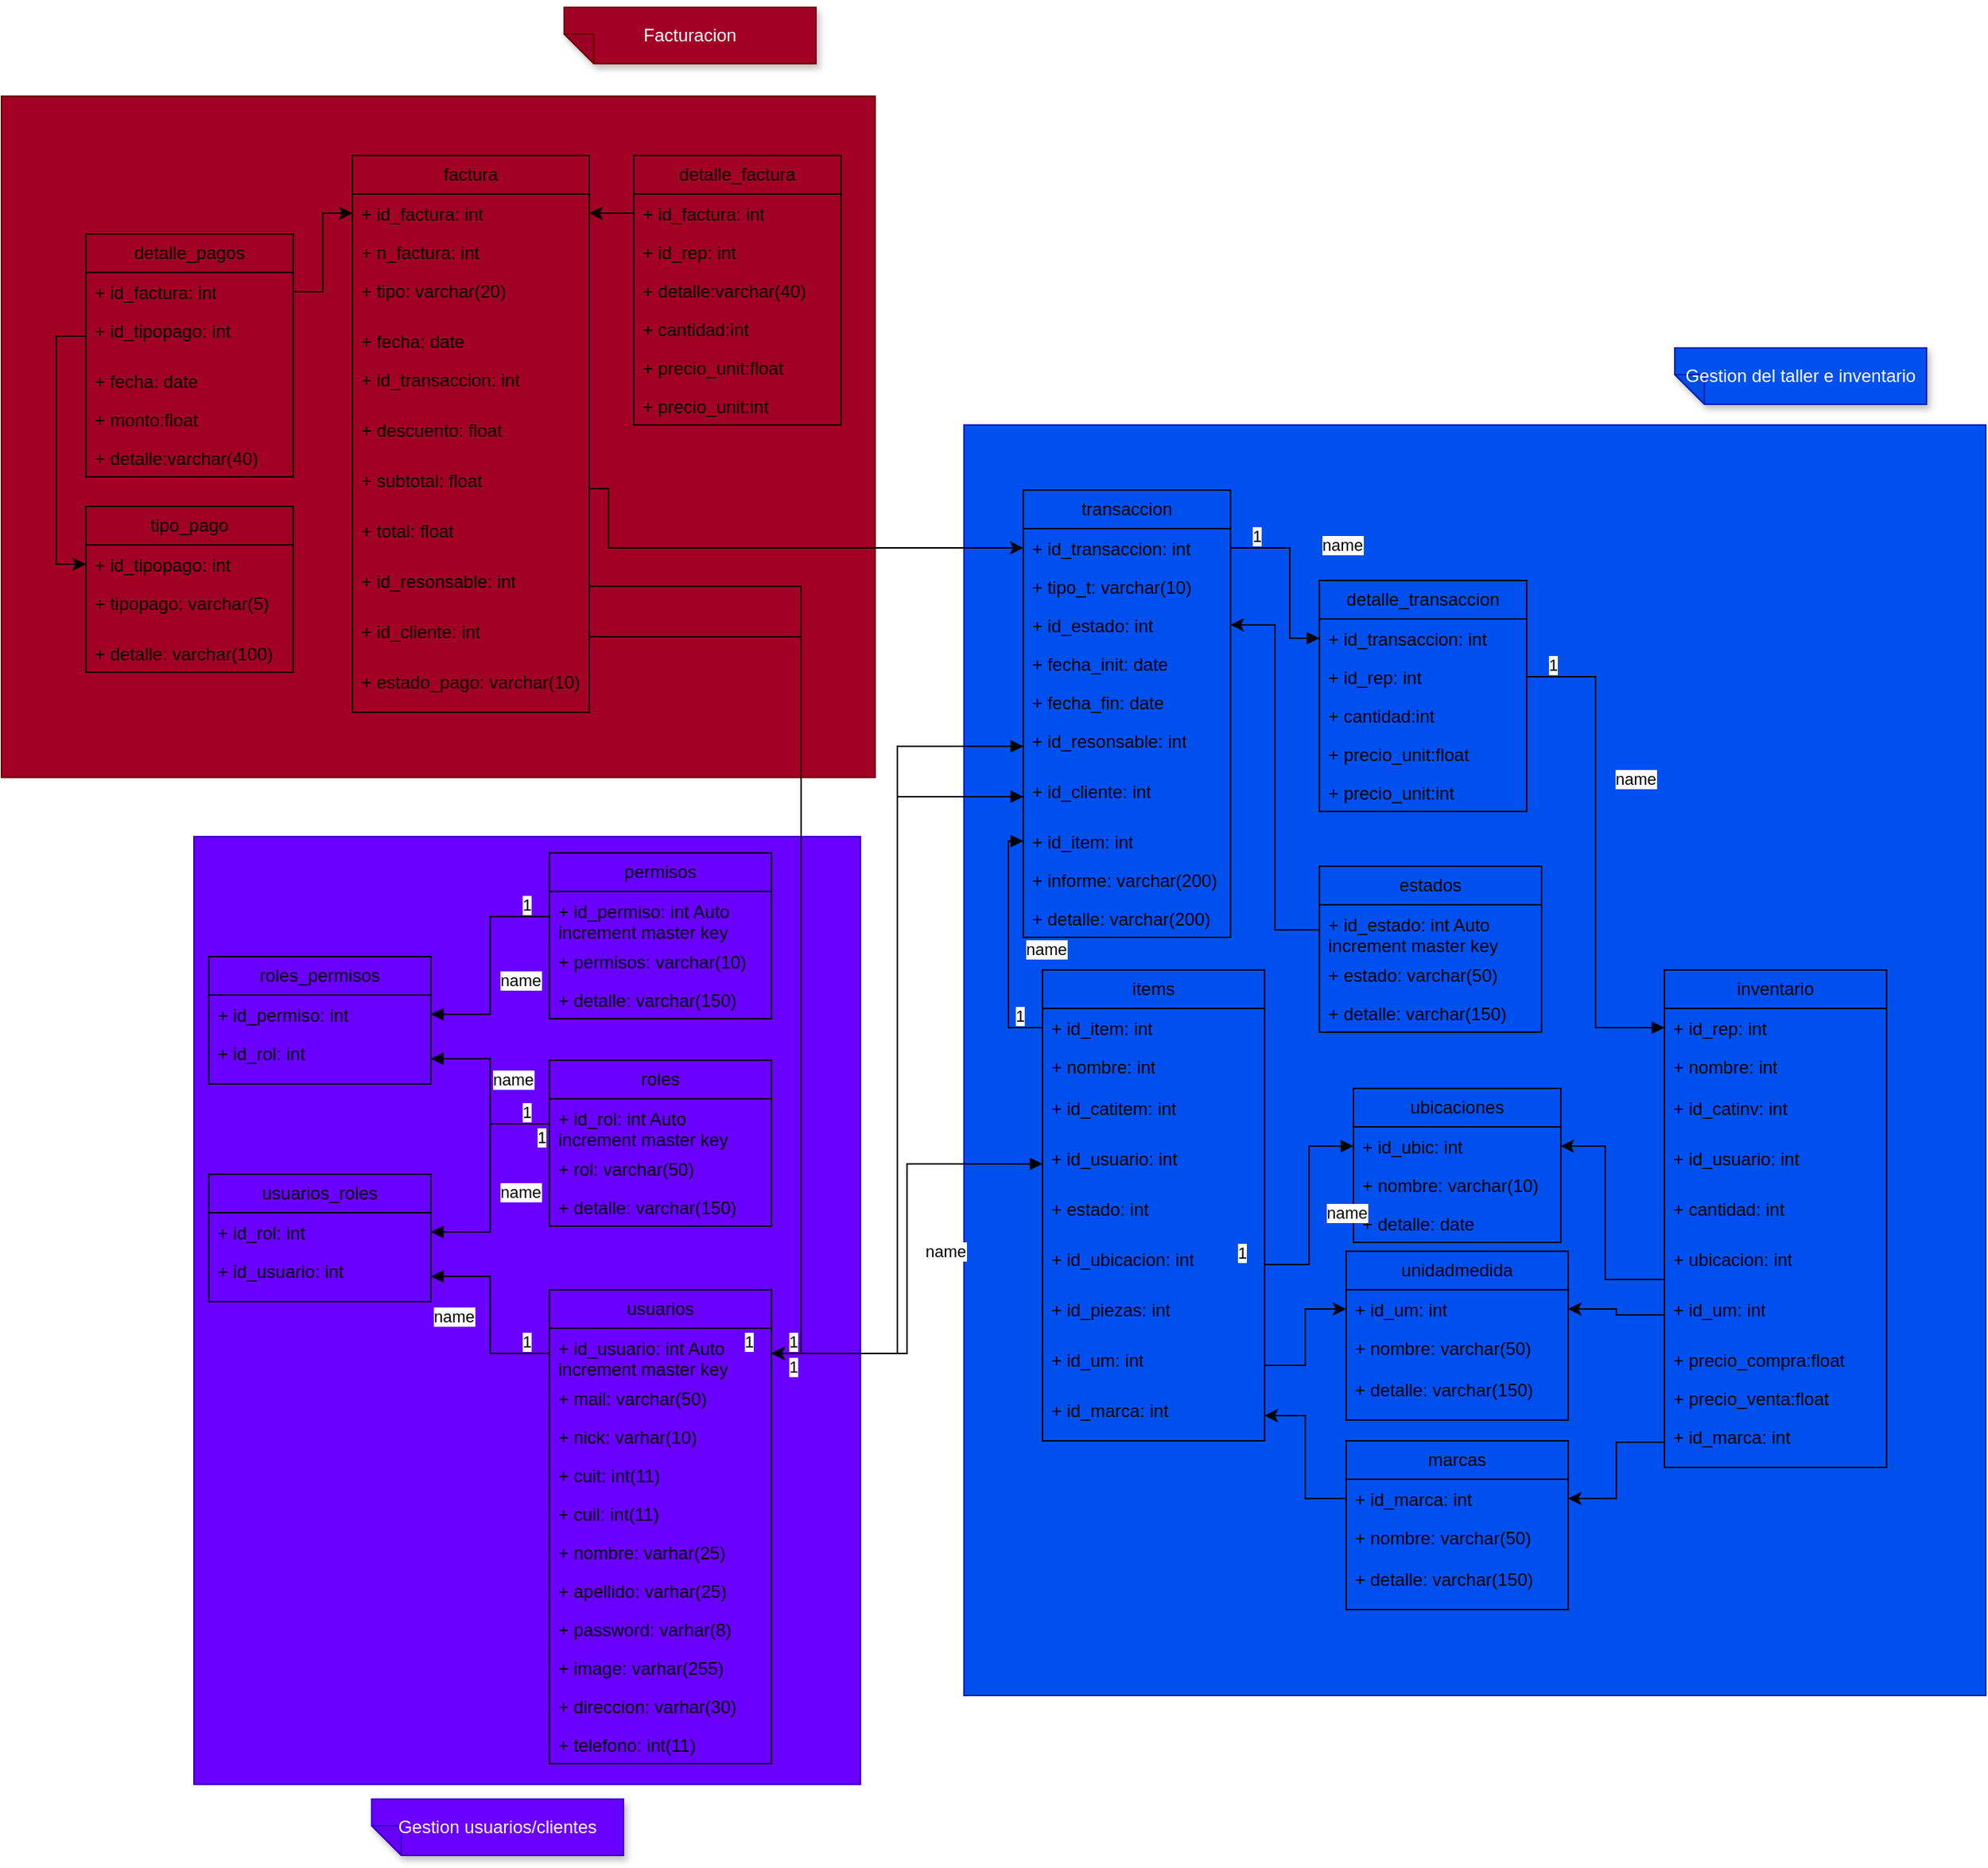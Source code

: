 <mxfile version="21.6.8" type="device">
  <diagram name="Página-1" id="KL7hros_8gFtWswWTued">
    <mxGraphModel dx="2643" dy="1750" grid="1" gridSize="10" guides="1" tooltips="1" connect="1" arrows="1" fold="1" page="1" pageScale="1" pageWidth="827" pageHeight="1169" math="0" shadow="0">
      <root>
        <mxCell id="0" />
        <mxCell id="1" parent="0" />
        <mxCell id="hIRkUQKFSJSfy8jgUmHw-79" value="" style="whiteSpace=wrap;html=1;fillColor=#0050ef;fontColor=#ffffff;strokeColor=#001DBC;" parent="1" vertex="1">
          <mxGeometry x="-330" y="112" width="690" height="858" as="geometry" />
        </mxCell>
        <mxCell id="hIRkUQKFSJSfy8jgUmHw-78" value="Gestion del taller e inventario" style="shape=note;whiteSpace=wrap;html=1;backgroundOutline=1;fontColor=#ffffff;darkOpacity=0.05;fillColor=#0050ef;strokeColor=#001DBC;fillStyle=solid;direction=west;gradientDirection=north;shadow=1;size=20;pointerEvents=1;align=center;" parent="1" vertex="1">
          <mxGeometry x="150" y="60" width="170" height="38" as="geometry" />
        </mxCell>
        <mxCell id="hIRkUQKFSJSfy8jgUmHw-75" value="" style="whiteSpace=wrap;html=1;fillColor=#a20025;fontColor=#ffffff;strokeColor=#6F0000;" parent="1" vertex="1">
          <mxGeometry x="-980" y="-110" width="590" height="460" as="geometry" />
        </mxCell>
        <mxCell id="hIRkUQKFSJSfy8jgUmHw-74" value="" style="whiteSpace=wrap;html=1;fillColor=#6a00ff;fontColor=#ffffff;strokeColor=#3700CC;" parent="1" vertex="1">
          <mxGeometry x="-850" y="390" width="450" height="640" as="geometry" />
        </mxCell>
        <mxCell id="4Juu3MWesEWuTdo3Fc_6-1" value="usuarios" style="swimlane;fontStyle=0;childLayout=stackLayout;horizontal=1;startSize=26;fillColor=none;horizontalStack=0;resizeParent=1;resizeParentMax=0;resizeLast=0;collapsible=1;marginBottom=0;whiteSpace=wrap;html=1;" parent="1" vertex="1">
          <mxGeometry x="-610" y="696" width="150" height="320" as="geometry" />
        </mxCell>
        <mxCell id="4Juu3MWesEWuTdo3Fc_6-2" value="+ id_usuario: int Auto increment master key" style="text;strokeColor=none;fillColor=none;align=left;verticalAlign=top;spacingLeft=4;spacingRight=4;overflow=hidden;rotatable=0;points=[[0,0.5],[1,0.5]];portConstraint=eastwest;whiteSpace=wrap;html=1;" parent="4Juu3MWesEWuTdo3Fc_6-1" vertex="1">
          <mxGeometry y="26" width="150" height="34" as="geometry" />
        </mxCell>
        <mxCell id="4Juu3MWesEWuTdo3Fc_6-3" value="+ mail: varchar(50)" style="text;strokeColor=none;fillColor=none;align=left;verticalAlign=top;spacingLeft=4;spacingRight=4;overflow=hidden;rotatable=0;points=[[0,0.5],[1,0.5]];portConstraint=eastwest;whiteSpace=wrap;html=1;" parent="4Juu3MWesEWuTdo3Fc_6-1" vertex="1">
          <mxGeometry y="60" width="150" height="26" as="geometry" />
        </mxCell>
        <mxCell id="4Juu3MWesEWuTdo3Fc_6-4" value="+ nick: varhar(10)" style="text;strokeColor=none;fillColor=none;align=left;verticalAlign=top;spacingLeft=4;spacingRight=4;overflow=hidden;rotatable=0;points=[[0,0.5],[1,0.5]];portConstraint=eastwest;whiteSpace=wrap;html=1;" parent="4Juu3MWesEWuTdo3Fc_6-1" vertex="1">
          <mxGeometry y="86" width="150" height="26" as="geometry" />
        </mxCell>
        <mxCell id="EC8ZCRwTHWyci8RgwFiX-50" value="+ cuit: int(11)" style="text;strokeColor=none;fillColor=none;align=left;verticalAlign=top;spacingLeft=4;spacingRight=4;overflow=hidden;rotatable=0;points=[[0,0.5],[1,0.5]];portConstraint=eastwest;whiteSpace=wrap;html=1;" parent="4Juu3MWesEWuTdo3Fc_6-1" vertex="1">
          <mxGeometry y="112" width="150" height="26" as="geometry" />
        </mxCell>
        <mxCell id="EC8ZCRwTHWyci8RgwFiX-51" value="+ cuil: int(11)" style="text;strokeColor=none;fillColor=none;align=left;verticalAlign=top;spacingLeft=4;spacingRight=4;overflow=hidden;rotatable=0;points=[[0,0.5],[1,0.5]];portConstraint=eastwest;whiteSpace=wrap;html=1;" parent="4Juu3MWesEWuTdo3Fc_6-1" vertex="1">
          <mxGeometry y="138" width="150" height="26" as="geometry" />
        </mxCell>
        <mxCell id="EC8ZCRwTHWyci8RgwFiX-47" value="+ nombre: varhar(25)" style="text;strokeColor=none;fillColor=none;align=left;verticalAlign=top;spacingLeft=4;spacingRight=4;overflow=hidden;rotatable=0;points=[[0,0.5],[1,0.5]];portConstraint=eastwest;whiteSpace=wrap;html=1;" parent="4Juu3MWesEWuTdo3Fc_6-1" vertex="1">
          <mxGeometry y="164" width="150" height="26" as="geometry" />
        </mxCell>
        <mxCell id="EC8ZCRwTHWyci8RgwFiX-48" value="+ apellido: varhar(25)" style="text;strokeColor=none;fillColor=none;align=left;verticalAlign=top;spacingLeft=4;spacingRight=4;overflow=hidden;rotatable=0;points=[[0,0.5],[1,0.5]];portConstraint=eastwest;whiteSpace=wrap;html=1;" parent="4Juu3MWesEWuTdo3Fc_6-1" vertex="1">
          <mxGeometry y="190" width="150" height="26" as="geometry" />
        </mxCell>
        <mxCell id="4UDvw1Itwdwnb-R7770P-1" value="+ password: varhar(8)" style="text;strokeColor=none;fillColor=none;align=left;verticalAlign=top;spacingLeft=4;spacingRight=4;overflow=hidden;rotatable=0;points=[[0,0.5],[1,0.5]];portConstraint=eastwest;whiteSpace=wrap;html=1;" vertex="1" parent="4Juu3MWesEWuTdo3Fc_6-1">
          <mxGeometry y="216" width="150" height="26" as="geometry" />
        </mxCell>
        <mxCell id="4UDvw1Itwdwnb-R7770P-2" value="+ image: varhar(255)" style="text;strokeColor=none;fillColor=none;align=left;verticalAlign=top;spacingLeft=4;spacingRight=4;overflow=hidden;rotatable=0;points=[[0,0.5],[1,0.5]];portConstraint=eastwest;whiteSpace=wrap;html=1;" vertex="1" parent="4Juu3MWesEWuTdo3Fc_6-1">
          <mxGeometry y="242" width="150" height="26" as="geometry" />
        </mxCell>
        <mxCell id="4UDvw1Itwdwnb-R7770P-3" value="+ direccion: varhar(30)" style="text;strokeColor=none;fillColor=none;align=left;verticalAlign=top;spacingLeft=4;spacingRight=4;overflow=hidden;rotatable=0;points=[[0,0.5],[1,0.5]];portConstraint=eastwest;whiteSpace=wrap;html=1;" vertex="1" parent="4Juu3MWesEWuTdo3Fc_6-1">
          <mxGeometry y="268" width="150" height="26" as="geometry" />
        </mxCell>
        <mxCell id="4UDvw1Itwdwnb-R7770P-4" value="+ telefono: int(11)" style="text;strokeColor=none;fillColor=none;align=left;verticalAlign=top;spacingLeft=4;spacingRight=4;overflow=hidden;rotatable=0;points=[[0,0.5],[1,0.5]];portConstraint=eastwest;whiteSpace=wrap;html=1;" vertex="1" parent="4Juu3MWesEWuTdo3Fc_6-1">
          <mxGeometry y="294" width="150" height="26" as="geometry" />
        </mxCell>
        <mxCell id="4Juu3MWesEWuTdo3Fc_6-9" value="transaccion" style="swimlane;fontStyle=0;childLayout=stackLayout;horizontal=1;startSize=26;fillColor=none;horizontalStack=0;resizeParent=1;resizeParentMax=0;resizeLast=0;collapsible=1;marginBottom=0;whiteSpace=wrap;html=1;" parent="1" vertex="1">
          <mxGeometry x="-290" y="156" width="140" height="302" as="geometry" />
        </mxCell>
        <mxCell id="4Juu3MWesEWuTdo3Fc_6-10" value="+ id_transaccion: int" style="text;strokeColor=none;fillColor=none;align=left;verticalAlign=top;spacingLeft=4;spacingRight=4;overflow=hidden;rotatable=0;points=[[0,0.5],[1,0.5]];portConstraint=eastwest;whiteSpace=wrap;html=1;" parent="4Juu3MWesEWuTdo3Fc_6-9" vertex="1">
          <mxGeometry y="26" width="140" height="26" as="geometry" />
        </mxCell>
        <mxCell id="4Juu3MWesEWuTdo3Fc_6-11" value="+ tipo_t: varchar(10)" style="text;strokeColor=none;fillColor=none;align=left;verticalAlign=top;spacingLeft=4;spacingRight=4;overflow=hidden;rotatable=0;points=[[0,0.5],[1,0.5]];portConstraint=eastwest;whiteSpace=wrap;html=1;" parent="4Juu3MWesEWuTdo3Fc_6-9" vertex="1">
          <mxGeometry y="52" width="140" height="26" as="geometry" />
        </mxCell>
        <mxCell id="hIRkUQKFSJSfy8jgUmHw-31" value="+ id_estado: int" style="text;strokeColor=none;fillColor=none;align=left;verticalAlign=top;spacingLeft=4;spacingRight=4;overflow=hidden;rotatable=0;points=[[0,0.5],[1,0.5]];portConstraint=eastwest;whiteSpace=wrap;html=1;" parent="4Juu3MWesEWuTdo3Fc_6-9" vertex="1">
          <mxGeometry y="78" width="140" height="26" as="geometry" />
        </mxCell>
        <mxCell id="4Juu3MWesEWuTdo3Fc_6-12" value="+ fecha_init: date" style="text;strokeColor=none;fillColor=none;align=left;verticalAlign=top;spacingLeft=4;spacingRight=4;overflow=hidden;rotatable=0;points=[[0,0.5],[1,0.5]];portConstraint=eastwest;whiteSpace=wrap;html=1;" parent="4Juu3MWesEWuTdo3Fc_6-9" vertex="1">
          <mxGeometry y="104" width="140" height="26" as="geometry" />
        </mxCell>
        <mxCell id="hIRkUQKFSJSfy8jgUmHw-19" value="+ fecha_fin: date" style="text;strokeColor=none;fillColor=none;align=left;verticalAlign=top;spacingLeft=4;spacingRight=4;overflow=hidden;rotatable=0;points=[[0,0.5],[1,0.5]];portConstraint=eastwest;whiteSpace=wrap;html=1;" parent="4Juu3MWesEWuTdo3Fc_6-9" vertex="1">
          <mxGeometry y="130" width="140" height="26" as="geometry" />
        </mxCell>
        <mxCell id="EC8ZCRwTHWyci8RgwFiX-57" value="+ id_resonsable: int" style="text;strokeColor=none;fillColor=none;align=left;verticalAlign=top;spacingLeft=4;spacingRight=4;overflow=hidden;rotatable=0;points=[[0,0.5],[1,0.5]];portConstraint=eastwest;whiteSpace=wrap;html=1;" parent="4Juu3MWesEWuTdo3Fc_6-9" vertex="1">
          <mxGeometry y="156" width="140" height="34" as="geometry" />
        </mxCell>
        <mxCell id="TdmiNr8Igqc1RUE94h2u-18" value="+ id_cliente: int" style="text;strokeColor=none;fillColor=none;align=left;verticalAlign=top;spacingLeft=4;spacingRight=4;overflow=hidden;rotatable=0;points=[[0,0.5],[1,0.5]];portConstraint=eastwest;whiteSpace=wrap;html=1;" parent="4Juu3MWesEWuTdo3Fc_6-9" vertex="1">
          <mxGeometry y="190" width="140" height="34" as="geometry" />
        </mxCell>
        <mxCell id="EC8ZCRwTHWyci8RgwFiX-56" value="+ id_item: int" style="text;strokeColor=none;fillColor=none;align=left;verticalAlign=top;spacingLeft=4;spacingRight=4;overflow=hidden;rotatable=0;points=[[0,0.5],[1,0.5]];portConstraint=eastwest;whiteSpace=wrap;html=1;" parent="4Juu3MWesEWuTdo3Fc_6-9" vertex="1">
          <mxGeometry y="224" width="140" height="26" as="geometry" />
        </mxCell>
        <mxCell id="hIRkUQKFSJSfy8jgUmHw-5" value="+ informe: varchar(200)" style="text;strokeColor=none;fillColor=none;align=left;verticalAlign=top;spacingLeft=4;spacingRight=4;overflow=hidden;rotatable=0;points=[[0,0.5],[1,0.5]];portConstraint=eastwest;whiteSpace=wrap;html=1;" parent="4Juu3MWesEWuTdo3Fc_6-9" vertex="1">
          <mxGeometry y="250" width="140" height="26" as="geometry" />
        </mxCell>
        <mxCell id="hIRkUQKFSJSfy8jgUmHw-18" value="+ detalle: varchar(200)" style="text;strokeColor=none;fillColor=none;align=left;verticalAlign=top;spacingLeft=4;spacingRight=4;overflow=hidden;rotatable=0;points=[[0,0.5],[1,0.5]];portConstraint=eastwest;whiteSpace=wrap;html=1;" parent="4Juu3MWesEWuTdo3Fc_6-9" vertex="1">
          <mxGeometry y="276" width="140" height="26" as="geometry" />
        </mxCell>
        <mxCell id="EC8ZCRwTHWyci8RgwFiX-1" value="detalle_transaccion" style="swimlane;fontStyle=0;childLayout=stackLayout;horizontal=1;startSize=26;fillColor=none;horizontalStack=0;resizeParent=1;resizeParentMax=0;resizeLast=0;collapsible=1;marginBottom=0;whiteSpace=wrap;html=1;" parent="1" vertex="1">
          <mxGeometry x="-90" y="217" width="140" height="156" as="geometry">
            <mxRectangle x="-220" y="50" width="140" height="30" as="alternateBounds" />
          </mxGeometry>
        </mxCell>
        <mxCell id="EC8ZCRwTHWyci8RgwFiX-2" value="+ id_transaccion: int" style="text;strokeColor=none;fillColor=none;align=left;verticalAlign=top;spacingLeft=4;spacingRight=4;overflow=hidden;rotatable=0;points=[[0,0.5],[1,0.5]];portConstraint=eastwest;whiteSpace=wrap;html=1;" parent="EC8ZCRwTHWyci8RgwFiX-1" vertex="1">
          <mxGeometry y="26" width="140" height="26" as="geometry" />
        </mxCell>
        <mxCell id="hIRkUQKFSJSfy8jgUmHw-6" value="+ id_rep: int" style="text;strokeColor=none;fillColor=none;align=left;verticalAlign=top;spacingLeft=4;spacingRight=4;overflow=hidden;rotatable=0;points=[[0,0.5],[1,0.5]];portConstraint=eastwest;whiteSpace=wrap;html=1;" parent="EC8ZCRwTHWyci8RgwFiX-1" vertex="1">
          <mxGeometry y="52" width="140" height="26" as="geometry" />
        </mxCell>
        <mxCell id="hIRkUQKFSJSfy8jgUmHw-9" value="+ cantidad:int" style="text;strokeColor=none;fillColor=none;align=left;verticalAlign=top;spacingLeft=4;spacingRight=4;overflow=hidden;rotatable=0;points=[[0,0.5],[1,0.5]];portConstraint=eastwest;whiteSpace=wrap;html=1;" parent="EC8ZCRwTHWyci8RgwFiX-1" vertex="1">
          <mxGeometry y="78" width="140" height="26" as="geometry" />
        </mxCell>
        <mxCell id="hIRkUQKFSJSfy8jgUmHw-16" value="+ precio_unit:float" style="text;strokeColor=none;fillColor=none;align=left;verticalAlign=top;spacingLeft=4;spacingRight=4;overflow=hidden;rotatable=0;points=[[0,0.5],[1,0.5]];portConstraint=eastwest;whiteSpace=wrap;html=1;" parent="EC8ZCRwTHWyci8RgwFiX-1" vertex="1">
          <mxGeometry y="104" width="140" height="26" as="geometry" />
        </mxCell>
        <mxCell id="hIRkUQKFSJSfy8jgUmHw-17" value="+ precio_unit:int" style="text;strokeColor=none;fillColor=none;align=left;verticalAlign=top;spacingLeft=4;spacingRight=4;overflow=hidden;rotatable=0;points=[[0,0.5],[1,0.5]];portConstraint=eastwest;whiteSpace=wrap;html=1;" parent="EC8ZCRwTHWyci8RgwFiX-1" vertex="1">
          <mxGeometry y="130" width="140" height="26" as="geometry" />
        </mxCell>
        <mxCell id="EC8ZCRwTHWyci8RgwFiX-5" value="name" style="endArrow=block;endFill=1;html=1;edgeStyle=orthogonalEdgeStyle;align=left;verticalAlign=top;rounded=0;entryX=0;entryY=0.5;entryDx=0;entryDy=0;exitX=1;exitY=0.5;exitDx=0;exitDy=0;" parent="1" source="4Juu3MWesEWuTdo3Fc_6-10" target="EC8ZCRwTHWyci8RgwFiX-2" edge="1">
          <mxGeometry x="-0.338" y="25" relative="1" as="geometry">
            <mxPoint x="-197" y="250" as="sourcePoint" />
            <mxPoint x="-247" y="300" as="targetPoint" />
            <mxPoint x="-5" y="-15" as="offset" />
            <Array as="points">
              <mxPoint x="-110" y="195" />
              <mxPoint x="-110" y="256" />
            </Array>
          </mxGeometry>
        </mxCell>
        <mxCell id="EC8ZCRwTHWyci8RgwFiX-6" value="1" style="edgeLabel;resizable=0;html=1;align=left;verticalAlign=bottom;" parent="EC8ZCRwTHWyci8RgwFiX-5" connectable="0" vertex="1">
          <mxGeometry x="-1" relative="1" as="geometry">
            <mxPoint x="13" as="offset" />
          </mxGeometry>
        </mxCell>
        <mxCell id="EC8ZCRwTHWyci8RgwFiX-16" value="name" style="endArrow=block;endFill=1;html=1;edgeStyle=orthogonalEdgeStyle;align=left;verticalAlign=top;rounded=0;entryX=1;entryY=0.5;entryDx=0;entryDy=0;exitX=0;exitY=0.5;exitDx=0;exitDy=0;" parent="1" source="EC8ZCRwTHWyci8RgwFiX-21" target="EC8ZCRwTHWyci8RgwFiX-34" edge="1">
          <mxGeometry x="-0.044" y="5" relative="1" as="geometry">
            <mxPoint x="-200" y="781" as="sourcePoint" />
            <mxPoint x="-310" y="837" as="targetPoint" />
            <mxPoint as="offset" />
          </mxGeometry>
        </mxCell>
        <mxCell id="EC8ZCRwTHWyci8RgwFiX-17" value="1" style="edgeLabel;resizable=0;html=1;align=left;verticalAlign=bottom;" parent="EC8ZCRwTHWyci8RgwFiX-16" connectable="0" vertex="1">
          <mxGeometry x="-1" relative="1" as="geometry">
            <mxPoint x="-20" as="offset" />
          </mxGeometry>
        </mxCell>
        <mxCell id="EC8ZCRwTHWyci8RgwFiX-20" value="roles" style="swimlane;fontStyle=0;childLayout=stackLayout;horizontal=1;startSize=26;fillColor=none;horizontalStack=0;resizeParent=1;resizeParentMax=0;resizeLast=0;collapsible=1;marginBottom=0;whiteSpace=wrap;html=1;" parent="1" vertex="1">
          <mxGeometry x="-610" y="541" width="150" height="112" as="geometry" />
        </mxCell>
        <mxCell id="EC8ZCRwTHWyci8RgwFiX-21" value="+ id_rol: int Auto increment master key" style="text;strokeColor=none;fillColor=none;align=left;verticalAlign=top;spacingLeft=4;spacingRight=4;overflow=hidden;rotatable=0;points=[[0,0.5],[1,0.5]];portConstraint=eastwest;whiteSpace=wrap;html=1;" parent="EC8ZCRwTHWyci8RgwFiX-20" vertex="1">
          <mxGeometry y="26" width="150" height="34" as="geometry" />
        </mxCell>
        <mxCell id="EC8ZCRwTHWyci8RgwFiX-22" value="+ rol: varchar(50)" style="text;strokeColor=none;fillColor=none;align=left;verticalAlign=top;spacingLeft=4;spacingRight=4;overflow=hidden;rotatable=0;points=[[0,0.5],[1,0.5]];portConstraint=eastwest;whiteSpace=wrap;html=1;" parent="EC8ZCRwTHWyci8RgwFiX-20" vertex="1">
          <mxGeometry y="60" width="150" height="26" as="geometry" />
        </mxCell>
        <mxCell id="EC8ZCRwTHWyci8RgwFiX-23" value="+ detalle: varchar(150)" style="text;strokeColor=none;fillColor=none;align=left;verticalAlign=top;spacingLeft=4;spacingRight=4;overflow=hidden;rotatable=0;points=[[0,0.5],[1,0.5]];portConstraint=eastwest;whiteSpace=wrap;html=1;" parent="EC8ZCRwTHWyci8RgwFiX-20" vertex="1">
          <mxGeometry y="86" width="150" height="26" as="geometry" />
        </mxCell>
        <mxCell id="EC8ZCRwTHWyci8RgwFiX-24" value="permisos" style="swimlane;fontStyle=0;childLayout=stackLayout;horizontal=1;startSize=26;fillColor=none;horizontalStack=0;resizeParent=1;resizeParentMax=0;resizeLast=0;collapsible=1;marginBottom=0;whiteSpace=wrap;html=1;" parent="1" vertex="1">
          <mxGeometry x="-610" y="401" width="150" height="112" as="geometry" />
        </mxCell>
        <mxCell id="EC8ZCRwTHWyci8RgwFiX-25" value="+ id_permiso: int Auto increment master key" style="text;strokeColor=none;fillColor=none;align=left;verticalAlign=top;spacingLeft=4;spacingRight=4;overflow=hidden;rotatable=0;points=[[0,0.5],[1,0.5]];portConstraint=eastwest;whiteSpace=wrap;html=1;" parent="EC8ZCRwTHWyci8RgwFiX-24" vertex="1">
          <mxGeometry y="26" width="150" height="34" as="geometry" />
        </mxCell>
        <mxCell id="EC8ZCRwTHWyci8RgwFiX-26" value="+ permisos: varchar(10)&amp;nbsp;" style="text;strokeColor=none;fillColor=none;align=left;verticalAlign=top;spacingLeft=4;spacingRight=4;overflow=hidden;rotatable=0;points=[[0,0.5],[1,0.5]];portConstraint=eastwest;whiteSpace=wrap;html=1;" parent="EC8ZCRwTHWyci8RgwFiX-24" vertex="1">
          <mxGeometry y="60" width="150" height="26" as="geometry" />
        </mxCell>
        <mxCell id="EC8ZCRwTHWyci8RgwFiX-27" value="+ detalle: varchar(150)" style="text;strokeColor=none;fillColor=none;align=left;verticalAlign=top;spacingLeft=4;spacingRight=4;overflow=hidden;rotatable=0;points=[[0,0.5],[1,0.5]];portConstraint=eastwest;whiteSpace=wrap;html=1;" parent="EC8ZCRwTHWyci8RgwFiX-24" vertex="1">
          <mxGeometry y="86" width="150" height="26" as="geometry" />
        </mxCell>
        <mxCell id="EC8ZCRwTHWyci8RgwFiX-28" value="roles_permisos" style="swimlane;fontStyle=0;childLayout=stackLayout;horizontal=1;startSize=26;fillColor=none;horizontalStack=0;resizeParent=1;resizeParentMax=0;resizeLast=0;collapsible=1;marginBottom=0;whiteSpace=wrap;html=1;" parent="1" vertex="1">
          <mxGeometry x="-840" y="471" width="150" height="86" as="geometry" />
        </mxCell>
        <mxCell id="EC8ZCRwTHWyci8RgwFiX-30" value="+ id_permiso: int" style="text;strokeColor=none;fillColor=none;align=left;verticalAlign=top;spacingLeft=4;spacingRight=4;overflow=hidden;rotatable=0;points=[[0,0.5],[1,0.5]];portConstraint=eastwest;whiteSpace=wrap;html=1;" parent="EC8ZCRwTHWyci8RgwFiX-28" vertex="1">
          <mxGeometry y="26" width="150" height="26" as="geometry" />
        </mxCell>
        <mxCell id="EC8ZCRwTHWyci8RgwFiX-29" value="+ id_rol: int&amp;nbsp;" style="text;strokeColor=none;fillColor=none;align=left;verticalAlign=top;spacingLeft=4;spacingRight=4;overflow=hidden;rotatable=0;points=[[0,0.5],[1,0.5]];portConstraint=eastwest;whiteSpace=wrap;html=1;" parent="EC8ZCRwTHWyci8RgwFiX-28" vertex="1">
          <mxGeometry y="52" width="150" height="34" as="geometry" />
        </mxCell>
        <mxCell id="EC8ZCRwTHWyci8RgwFiX-32" value="usuarios_roles" style="swimlane;fontStyle=0;childLayout=stackLayout;horizontal=1;startSize=26;fillColor=none;horizontalStack=0;resizeParent=1;resizeParentMax=0;resizeLast=0;collapsible=1;marginBottom=0;whiteSpace=wrap;html=1;" parent="1" vertex="1">
          <mxGeometry x="-840" y="618" width="150" height="86" as="geometry" />
        </mxCell>
        <mxCell id="EC8ZCRwTHWyci8RgwFiX-34" value="+ id_rol: int" style="text;strokeColor=none;fillColor=none;align=left;verticalAlign=top;spacingLeft=4;spacingRight=4;overflow=hidden;rotatable=0;points=[[0,0.5],[1,0.5]];portConstraint=eastwest;whiteSpace=wrap;html=1;" parent="EC8ZCRwTHWyci8RgwFiX-32" vertex="1">
          <mxGeometry y="26" width="150" height="26" as="geometry" />
        </mxCell>
        <mxCell id="EC8ZCRwTHWyci8RgwFiX-33" value="+ id_usuario: int" style="text;strokeColor=none;fillColor=none;align=left;verticalAlign=top;spacingLeft=4;spacingRight=4;overflow=hidden;rotatable=0;points=[[0,0.5],[1,0.5]];portConstraint=eastwest;whiteSpace=wrap;html=1;" parent="EC8ZCRwTHWyci8RgwFiX-32" vertex="1">
          <mxGeometry y="52" width="150" height="34" as="geometry" />
        </mxCell>
        <mxCell id="EC8ZCRwTHWyci8RgwFiX-37" value="name" style="endArrow=block;endFill=1;html=1;edgeStyle=orthogonalEdgeStyle;align=left;verticalAlign=top;rounded=0;entryX=1;entryY=0.5;entryDx=0;entryDy=0;exitX=0;exitY=0.5;exitDx=0;exitDy=0;" parent="1" source="4Juu3MWesEWuTdo3Fc_6-2" target="EC8ZCRwTHWyci8RgwFiX-33" edge="1">
          <mxGeometry x="1" y="14" relative="1" as="geometry">
            <mxPoint x="-190" y="821" as="sourcePoint" />
            <mxPoint x="-300" y="847" as="targetPoint" />
            <mxPoint as="offset" />
          </mxGeometry>
        </mxCell>
        <mxCell id="EC8ZCRwTHWyci8RgwFiX-38" value="1" style="edgeLabel;resizable=0;html=1;align=left;verticalAlign=bottom;" parent="EC8ZCRwTHWyci8RgwFiX-37" connectable="0" vertex="1">
          <mxGeometry x="-1" relative="1" as="geometry">
            <mxPoint x="-20" as="offset" />
          </mxGeometry>
        </mxCell>
        <mxCell id="EC8ZCRwTHWyci8RgwFiX-39" value="name" style="endArrow=block;endFill=1;html=1;edgeStyle=orthogonalEdgeStyle;align=left;verticalAlign=top;rounded=0;entryX=1;entryY=0.5;entryDx=0;entryDy=0;exitX=0;exitY=0.5;exitDx=0;exitDy=0;" parent="1" source="EC8ZCRwTHWyci8RgwFiX-25" target="EC8ZCRwTHWyci8RgwFiX-30" edge="1">
          <mxGeometry x="-0.044" y="5" relative="1" as="geometry">
            <mxPoint x="-180" y="831" as="sourcePoint" />
            <mxPoint x="-290" y="857" as="targetPoint" />
            <mxPoint as="offset" />
          </mxGeometry>
        </mxCell>
        <mxCell id="EC8ZCRwTHWyci8RgwFiX-40" value="1" style="edgeLabel;resizable=0;html=1;align=left;verticalAlign=bottom;" parent="EC8ZCRwTHWyci8RgwFiX-39" connectable="0" vertex="1">
          <mxGeometry x="-1" relative="1" as="geometry">
            <mxPoint x="-20" as="offset" />
          </mxGeometry>
        </mxCell>
        <mxCell id="EC8ZCRwTHWyci8RgwFiX-41" value="name" style="endArrow=block;endFill=1;html=1;edgeStyle=orthogonalEdgeStyle;align=left;verticalAlign=top;rounded=0;entryX=1;entryY=0.5;entryDx=0;entryDy=0;exitX=0;exitY=0.5;exitDx=0;exitDy=0;" parent="1" source="EC8ZCRwTHWyci8RgwFiX-21" target="EC8ZCRwTHWyci8RgwFiX-29" edge="1">
          <mxGeometry x="0.339" relative="1" as="geometry">
            <mxPoint x="-170" y="841" as="sourcePoint" />
            <mxPoint x="-280" y="867" as="targetPoint" />
            <mxPoint as="offset" />
          </mxGeometry>
        </mxCell>
        <mxCell id="EC8ZCRwTHWyci8RgwFiX-42" value="1" style="edgeLabel;resizable=0;html=1;align=left;verticalAlign=bottom;" parent="EC8ZCRwTHWyci8RgwFiX-41" connectable="0" vertex="1">
          <mxGeometry x="-1" relative="1" as="geometry">
            <mxPoint x="-10" y="17" as="offset" />
          </mxGeometry>
        </mxCell>
        <mxCell id="EC8ZCRwTHWyci8RgwFiX-52" value="items" style="swimlane;fontStyle=0;childLayout=stackLayout;horizontal=1;startSize=26;fillColor=none;horizontalStack=0;resizeParent=1;resizeParentMax=0;resizeLast=0;collapsible=1;marginBottom=0;whiteSpace=wrap;html=1;" parent="1" vertex="1">
          <mxGeometry x="-277" y="480" width="150" height="318" as="geometry" />
        </mxCell>
        <mxCell id="EC8ZCRwTHWyci8RgwFiX-53" value="+ id_item: int" style="text;strokeColor=none;fillColor=none;align=left;verticalAlign=top;spacingLeft=4;spacingRight=4;overflow=hidden;rotatable=0;points=[[0,0.5],[1,0.5]];portConstraint=eastwest;whiteSpace=wrap;html=1;" parent="EC8ZCRwTHWyci8RgwFiX-52" vertex="1">
          <mxGeometry y="26" width="150" height="26" as="geometry" />
        </mxCell>
        <mxCell id="EC8ZCRwTHWyci8RgwFiX-54" value="+ nombre: int" style="text;strokeColor=none;fillColor=none;align=left;verticalAlign=top;spacingLeft=4;spacingRight=4;overflow=hidden;rotatable=0;points=[[0,0.5],[1,0.5]];portConstraint=eastwest;whiteSpace=wrap;html=1;" parent="EC8ZCRwTHWyci8RgwFiX-52" vertex="1">
          <mxGeometry y="52" width="150" height="28" as="geometry" />
        </mxCell>
        <mxCell id="EC8ZCRwTHWyci8RgwFiX-55" value="+ id_catitem: int" style="text;strokeColor=none;fillColor=none;align=left;verticalAlign=top;spacingLeft=4;spacingRight=4;overflow=hidden;rotatable=0;points=[[0,0.5],[1,0.5]];portConstraint=eastwest;whiteSpace=wrap;html=1;" parent="EC8ZCRwTHWyci8RgwFiX-52" vertex="1">
          <mxGeometry y="80" width="150" height="34" as="geometry" />
        </mxCell>
        <mxCell id="TdmiNr8Igqc1RUE94h2u-1" value="+ id_usuario: int" style="text;strokeColor=none;fillColor=none;align=left;verticalAlign=top;spacingLeft=4;spacingRight=4;overflow=hidden;rotatable=0;points=[[0,0.5],[1,0.5]];portConstraint=eastwest;whiteSpace=wrap;html=1;" parent="EC8ZCRwTHWyci8RgwFiX-52" vertex="1">
          <mxGeometry y="114" width="150" height="34" as="geometry" />
        </mxCell>
        <mxCell id="TdmiNr8Igqc1RUE94h2u-2" value="+ estado: int" style="text;strokeColor=none;fillColor=none;align=left;verticalAlign=top;spacingLeft=4;spacingRight=4;overflow=hidden;rotatable=0;points=[[0,0.5],[1,0.5]];portConstraint=eastwest;whiteSpace=wrap;html=1;" parent="EC8ZCRwTHWyci8RgwFiX-52" vertex="1">
          <mxGeometry y="148" width="150" height="34" as="geometry" />
        </mxCell>
        <mxCell id="TdmiNr8Igqc1RUE94h2u-3" value="+ id_ubicacion: int" style="text;strokeColor=none;fillColor=none;align=left;verticalAlign=top;spacingLeft=4;spacingRight=4;overflow=hidden;rotatable=0;points=[[0,0.5],[1,0.5]];portConstraint=eastwest;whiteSpace=wrap;html=1;" parent="EC8ZCRwTHWyci8RgwFiX-52" vertex="1">
          <mxGeometry y="182" width="150" height="34" as="geometry" />
        </mxCell>
        <mxCell id="TdmiNr8Igqc1RUE94h2u-4" value="+ id_piezas: int" style="text;strokeColor=none;fillColor=none;align=left;verticalAlign=top;spacingLeft=4;spacingRight=4;overflow=hidden;rotatable=0;points=[[0,0.5],[1,0.5]];portConstraint=eastwest;whiteSpace=wrap;html=1;" parent="EC8ZCRwTHWyci8RgwFiX-52" vertex="1">
          <mxGeometry y="216" width="150" height="34" as="geometry" />
        </mxCell>
        <mxCell id="TdmiNr8Igqc1RUE94h2u-26" value="+ id_um: int" style="text;strokeColor=none;fillColor=none;align=left;verticalAlign=top;spacingLeft=4;spacingRight=4;overflow=hidden;rotatable=0;points=[[0,0.5],[1,0.5]];portConstraint=eastwest;whiteSpace=wrap;html=1;" parent="EC8ZCRwTHWyci8RgwFiX-52" vertex="1">
          <mxGeometry y="250" width="150" height="34" as="geometry" />
        </mxCell>
        <mxCell id="TdmiNr8Igqc1RUE94h2u-39" value="+ id_marca: int" style="text;strokeColor=none;fillColor=none;align=left;verticalAlign=top;spacingLeft=4;spacingRight=4;overflow=hidden;rotatable=0;points=[[0,0.5],[1,0.5]];portConstraint=eastwest;whiteSpace=wrap;html=1;" parent="EC8ZCRwTHWyci8RgwFiX-52" vertex="1">
          <mxGeometry y="284" width="150" height="34" as="geometry" />
        </mxCell>
        <mxCell id="EC8ZCRwTHWyci8RgwFiX-58" value="" style="endArrow=block;endFill=1;html=1;edgeStyle=orthogonalEdgeStyle;align=left;verticalAlign=top;rounded=0;entryX=0;entryY=0.5;entryDx=0;entryDy=0;exitX=1;exitY=0.5;exitDx=0;exitDy=0;" parent="1" source="4Juu3MWesEWuTdo3Fc_6-2" target="EC8ZCRwTHWyci8RgwFiX-57" edge="1">
          <mxGeometry x="0.212" y="7" relative="1" as="geometry">
            <mxPoint x="-270" y="680" as="sourcePoint" />
            <mxPoint x="-380" y="706" as="targetPoint" />
            <mxPoint as="offset" />
          </mxGeometry>
        </mxCell>
        <mxCell id="EC8ZCRwTHWyci8RgwFiX-59" value="1" style="edgeLabel;resizable=0;html=1;align=left;verticalAlign=bottom;" parent="EC8ZCRwTHWyci8RgwFiX-58" connectable="0" vertex="1">
          <mxGeometry x="-1" relative="1" as="geometry">
            <mxPoint x="10" y="17" as="offset" />
          </mxGeometry>
        </mxCell>
        <mxCell id="TdmiNr8Igqc1RUE94h2u-5" value="inventario" style="swimlane;fontStyle=0;childLayout=stackLayout;horizontal=1;startSize=26;fillColor=none;horizontalStack=0;resizeParent=1;resizeParentMax=0;resizeLast=0;collapsible=1;marginBottom=0;whiteSpace=wrap;html=1;" parent="1" vertex="1">
          <mxGeometry x="143" y="480" width="150" height="336" as="geometry" />
        </mxCell>
        <mxCell id="TdmiNr8Igqc1RUE94h2u-6" value="+ id_rep: int" style="text;strokeColor=none;fillColor=none;align=left;verticalAlign=top;spacingLeft=4;spacingRight=4;overflow=hidden;rotatable=0;points=[[0,0.5],[1,0.5]];portConstraint=eastwest;whiteSpace=wrap;html=1;" parent="TdmiNr8Igqc1RUE94h2u-5" vertex="1">
          <mxGeometry y="26" width="150" height="26" as="geometry" />
        </mxCell>
        <mxCell id="TdmiNr8Igqc1RUE94h2u-7" value="+ nombre: int" style="text;strokeColor=none;fillColor=none;align=left;verticalAlign=top;spacingLeft=4;spacingRight=4;overflow=hidden;rotatable=0;points=[[0,0.5],[1,0.5]];portConstraint=eastwest;whiteSpace=wrap;html=1;" parent="TdmiNr8Igqc1RUE94h2u-5" vertex="1">
          <mxGeometry y="52" width="150" height="28" as="geometry" />
        </mxCell>
        <mxCell id="TdmiNr8Igqc1RUE94h2u-8" value="+ id_catinv: int" style="text;strokeColor=none;fillColor=none;align=left;verticalAlign=top;spacingLeft=4;spacingRight=4;overflow=hidden;rotatable=0;points=[[0,0.5],[1,0.5]];portConstraint=eastwest;whiteSpace=wrap;html=1;" parent="TdmiNr8Igqc1RUE94h2u-5" vertex="1">
          <mxGeometry y="80" width="150" height="34" as="geometry" />
        </mxCell>
        <mxCell id="TdmiNr8Igqc1RUE94h2u-9" value="+ id_usuario: int" style="text;strokeColor=none;fillColor=none;align=left;verticalAlign=top;spacingLeft=4;spacingRight=4;overflow=hidden;rotatable=0;points=[[0,0.5],[1,0.5]];portConstraint=eastwest;whiteSpace=wrap;html=1;" parent="TdmiNr8Igqc1RUE94h2u-5" vertex="1">
          <mxGeometry y="114" width="150" height="34" as="geometry" />
        </mxCell>
        <mxCell id="TdmiNr8Igqc1RUE94h2u-10" value="+ cantidad: int" style="text;strokeColor=none;fillColor=none;align=left;verticalAlign=top;spacingLeft=4;spacingRight=4;overflow=hidden;rotatable=0;points=[[0,0.5],[1,0.5]];portConstraint=eastwest;whiteSpace=wrap;html=1;" parent="TdmiNr8Igqc1RUE94h2u-5" vertex="1">
          <mxGeometry y="148" width="150" height="34" as="geometry" />
        </mxCell>
        <mxCell id="TdmiNr8Igqc1RUE94h2u-11" value="+ ubicacion: int" style="text;strokeColor=none;fillColor=none;align=left;verticalAlign=top;spacingLeft=4;spacingRight=4;overflow=hidden;rotatable=0;points=[[0,0.5],[1,0.5]];portConstraint=eastwest;whiteSpace=wrap;html=1;" parent="TdmiNr8Igqc1RUE94h2u-5" vertex="1">
          <mxGeometry y="182" width="150" height="34" as="geometry" />
        </mxCell>
        <mxCell id="TdmiNr8Igqc1RUE94h2u-42" value="+ id_um: int" style="text;strokeColor=none;fillColor=none;align=left;verticalAlign=top;spacingLeft=4;spacingRight=4;overflow=hidden;rotatable=0;points=[[0,0.5],[1,0.5]];portConstraint=eastwest;whiteSpace=wrap;html=1;" parent="TdmiNr8Igqc1RUE94h2u-5" vertex="1">
          <mxGeometry y="216" width="150" height="34" as="geometry" />
        </mxCell>
        <mxCell id="hIRkUQKFSJSfy8jgUmHw-10" value="+ precio_compra:float" style="text;strokeColor=none;fillColor=none;align=left;verticalAlign=top;spacingLeft=4;spacingRight=4;overflow=hidden;rotatable=0;points=[[0,0.5],[1,0.5]];portConstraint=eastwest;whiteSpace=wrap;html=1;" parent="TdmiNr8Igqc1RUE94h2u-5" vertex="1">
          <mxGeometry y="250" width="150" height="26" as="geometry" />
        </mxCell>
        <mxCell id="hIRkUQKFSJSfy8jgUmHw-11" value="+ precio_venta:float" style="text;strokeColor=none;fillColor=none;align=left;verticalAlign=top;spacingLeft=4;spacingRight=4;overflow=hidden;rotatable=0;points=[[0,0.5],[1,0.5]];portConstraint=eastwest;whiteSpace=wrap;html=1;" parent="TdmiNr8Igqc1RUE94h2u-5" vertex="1">
          <mxGeometry y="276" width="150" height="26" as="geometry" />
        </mxCell>
        <mxCell id="TdmiNr8Igqc1RUE94h2u-43" value="+ id_marca: int" style="text;strokeColor=none;fillColor=none;align=left;verticalAlign=top;spacingLeft=4;spacingRight=4;overflow=hidden;rotatable=0;points=[[0,0.5],[1,0.5]];portConstraint=eastwest;whiteSpace=wrap;html=1;" parent="TdmiNr8Igqc1RUE94h2u-5" vertex="1">
          <mxGeometry y="302" width="150" height="34" as="geometry" />
        </mxCell>
        <mxCell id="TdmiNr8Igqc1RUE94h2u-13" value="ubicaciones" style="swimlane;fontStyle=0;childLayout=stackLayout;horizontal=1;startSize=26;fillColor=none;horizontalStack=0;resizeParent=1;resizeParentMax=0;resizeLast=0;collapsible=1;marginBottom=0;whiteSpace=wrap;html=1;" parent="1" vertex="1">
          <mxGeometry x="-67" y="560" width="140" height="104" as="geometry" />
        </mxCell>
        <mxCell id="TdmiNr8Igqc1RUE94h2u-14" value="+ id_ubic: int" style="text;strokeColor=none;fillColor=none;align=left;verticalAlign=top;spacingLeft=4;spacingRight=4;overflow=hidden;rotatable=0;points=[[0,0.5],[1,0.5]];portConstraint=eastwest;whiteSpace=wrap;html=1;" parent="TdmiNr8Igqc1RUE94h2u-13" vertex="1">
          <mxGeometry y="26" width="140" height="26" as="geometry" />
        </mxCell>
        <mxCell id="TdmiNr8Igqc1RUE94h2u-15" value="+ nombre: varchar(10)" style="text;strokeColor=none;fillColor=none;align=left;verticalAlign=top;spacingLeft=4;spacingRight=4;overflow=hidden;rotatable=0;points=[[0,0.5],[1,0.5]];portConstraint=eastwest;whiteSpace=wrap;html=1;" parent="TdmiNr8Igqc1RUE94h2u-13" vertex="1">
          <mxGeometry y="52" width="140" height="26" as="geometry" />
        </mxCell>
        <mxCell id="TdmiNr8Igqc1RUE94h2u-16" value="+ detalle: date" style="text;strokeColor=none;fillColor=none;align=left;verticalAlign=top;spacingLeft=4;spacingRight=4;overflow=hidden;rotatable=0;points=[[0,0.5],[1,0.5]];portConstraint=eastwest;whiteSpace=wrap;html=1;" parent="TdmiNr8Igqc1RUE94h2u-13" vertex="1">
          <mxGeometry y="78" width="140" height="26" as="geometry" />
        </mxCell>
        <mxCell id="TdmiNr8Igqc1RUE94h2u-19" value="" style="endArrow=block;endFill=1;html=1;edgeStyle=orthogonalEdgeStyle;align=left;verticalAlign=top;rounded=0;entryX=0;entryY=0.5;entryDx=0;entryDy=0;exitX=1;exitY=0.5;exitDx=0;exitDy=0;" parent="1" source="4Juu3MWesEWuTdo3Fc_6-2" target="TdmiNr8Igqc1RUE94h2u-18" edge="1">
          <mxGeometry x="0.34" y="33" relative="1" as="geometry">
            <mxPoint x="-270" y="680" as="sourcePoint" />
            <mxPoint x="-380" y="706" as="targetPoint" />
            <mxPoint as="offset" />
          </mxGeometry>
        </mxCell>
        <mxCell id="TdmiNr8Igqc1RUE94h2u-20" value="1" style="edgeLabel;resizable=0;html=1;align=left;verticalAlign=bottom;" parent="TdmiNr8Igqc1RUE94h2u-19" connectable="0" vertex="1">
          <mxGeometry x="-1" relative="1" as="geometry">
            <mxPoint x="10" as="offset" />
          </mxGeometry>
        </mxCell>
        <mxCell id="TdmiNr8Igqc1RUE94h2u-25" style="edgeStyle=orthogonalEdgeStyle;rounded=0;orthogonalLoop=1;jettySize=auto;html=1;entryX=1;entryY=0.5;entryDx=0;entryDy=0;" parent="1" source="TdmiNr8Igqc1RUE94h2u-11" target="TdmiNr8Igqc1RUE94h2u-14" edge="1">
          <mxGeometry relative="1" as="geometry">
            <Array as="points">
              <mxPoint x="103" y="689" />
              <mxPoint x="103" y="599" />
            </Array>
          </mxGeometry>
        </mxCell>
        <mxCell id="TdmiNr8Igqc1RUE94h2u-28" value="unidadmedida" style="swimlane;fontStyle=0;childLayout=stackLayout;horizontal=1;startSize=26;fillColor=none;horizontalStack=0;resizeParent=1;resizeParentMax=0;resizeLast=0;collapsible=1;marginBottom=0;whiteSpace=wrap;html=1;" parent="1" vertex="1">
          <mxGeometry x="-72" y="670" width="150" height="114" as="geometry" />
        </mxCell>
        <mxCell id="TdmiNr8Igqc1RUE94h2u-29" value="+ id_um: int" style="text;strokeColor=none;fillColor=none;align=left;verticalAlign=top;spacingLeft=4;spacingRight=4;overflow=hidden;rotatable=0;points=[[0,0.5],[1,0.5]];portConstraint=eastwest;whiteSpace=wrap;html=1;" parent="TdmiNr8Igqc1RUE94h2u-28" vertex="1">
          <mxGeometry y="26" width="150" height="26" as="geometry" />
        </mxCell>
        <mxCell id="TdmiNr8Igqc1RUE94h2u-30" value="+ nombre: varchar(50)" style="text;strokeColor=none;fillColor=none;align=left;verticalAlign=top;spacingLeft=4;spacingRight=4;overflow=hidden;rotatable=0;points=[[0,0.5],[1,0.5]];portConstraint=eastwest;whiteSpace=wrap;html=1;" parent="TdmiNr8Igqc1RUE94h2u-28" vertex="1">
          <mxGeometry y="52" width="150" height="28" as="geometry" />
        </mxCell>
        <mxCell id="TdmiNr8Igqc1RUE94h2u-31" value="+ detalle: varchar(150)" style="text;strokeColor=none;fillColor=none;align=left;verticalAlign=top;spacingLeft=4;spacingRight=4;overflow=hidden;rotatable=0;points=[[0,0.5],[1,0.5]];portConstraint=eastwest;whiteSpace=wrap;html=1;" parent="TdmiNr8Igqc1RUE94h2u-28" vertex="1">
          <mxGeometry y="80" width="150" height="34" as="geometry" />
        </mxCell>
        <mxCell id="TdmiNr8Igqc1RUE94h2u-35" value="marcas" style="swimlane;fontStyle=0;childLayout=stackLayout;horizontal=1;startSize=26;fillColor=none;horizontalStack=0;resizeParent=1;resizeParentMax=0;resizeLast=0;collapsible=1;marginBottom=0;whiteSpace=wrap;html=1;" parent="1" vertex="1">
          <mxGeometry x="-72" y="798" width="150" height="114" as="geometry" />
        </mxCell>
        <mxCell id="TdmiNr8Igqc1RUE94h2u-36" value="+ id_marca: int" style="text;strokeColor=none;fillColor=none;align=left;verticalAlign=top;spacingLeft=4;spacingRight=4;overflow=hidden;rotatable=0;points=[[0,0.5],[1,0.5]];portConstraint=eastwest;whiteSpace=wrap;html=1;" parent="TdmiNr8Igqc1RUE94h2u-35" vertex="1">
          <mxGeometry y="26" width="150" height="26" as="geometry" />
        </mxCell>
        <mxCell id="TdmiNr8Igqc1RUE94h2u-37" value="+ nombre: varchar(50)" style="text;strokeColor=none;fillColor=none;align=left;verticalAlign=top;spacingLeft=4;spacingRight=4;overflow=hidden;rotatable=0;points=[[0,0.5],[1,0.5]];portConstraint=eastwest;whiteSpace=wrap;html=1;" parent="TdmiNr8Igqc1RUE94h2u-35" vertex="1">
          <mxGeometry y="52" width="150" height="28" as="geometry" />
        </mxCell>
        <mxCell id="TdmiNr8Igqc1RUE94h2u-38" value="+ detalle: varchar(150)" style="text;strokeColor=none;fillColor=none;align=left;verticalAlign=top;spacingLeft=4;spacingRight=4;overflow=hidden;rotatable=0;points=[[0,0.5],[1,0.5]];portConstraint=eastwest;whiteSpace=wrap;html=1;" parent="TdmiNr8Igqc1RUE94h2u-35" vertex="1">
          <mxGeometry y="80" width="150" height="34" as="geometry" />
        </mxCell>
        <mxCell id="TdmiNr8Igqc1RUE94h2u-40" style="edgeStyle=orthogonalEdgeStyle;rounded=0;orthogonalLoop=1;jettySize=auto;html=1;exitX=1;exitY=0.5;exitDx=0;exitDy=0;entryX=0;entryY=0.5;entryDx=0;entryDy=0;" parent="1" source="TdmiNr8Igqc1RUE94h2u-26" target="TdmiNr8Igqc1RUE94h2u-29" edge="1">
          <mxGeometry relative="1" as="geometry" />
        </mxCell>
        <mxCell id="TdmiNr8Igqc1RUE94h2u-41" style="edgeStyle=orthogonalEdgeStyle;rounded=0;orthogonalLoop=1;jettySize=auto;html=1;exitX=0;exitY=0.5;exitDx=0;exitDy=0;entryX=1;entryY=0.5;entryDx=0;entryDy=0;" parent="1" source="TdmiNr8Igqc1RUE94h2u-36" target="TdmiNr8Igqc1RUE94h2u-39" edge="1">
          <mxGeometry relative="1" as="geometry" />
        </mxCell>
        <mxCell id="TdmiNr8Igqc1RUE94h2u-44" style="edgeStyle=orthogonalEdgeStyle;rounded=0;orthogonalLoop=1;jettySize=auto;html=1;exitX=0;exitY=0.5;exitDx=0;exitDy=0;entryX=1;entryY=0.5;entryDx=0;entryDy=0;" parent="1" source="TdmiNr8Igqc1RUE94h2u-42" target="TdmiNr8Igqc1RUE94h2u-29" edge="1">
          <mxGeometry relative="1" as="geometry" />
        </mxCell>
        <mxCell id="TdmiNr8Igqc1RUE94h2u-45" style="edgeStyle=orthogonalEdgeStyle;rounded=0;orthogonalLoop=1;jettySize=auto;html=1;exitX=0;exitY=0.5;exitDx=0;exitDy=0;entryX=1;entryY=0.5;entryDx=0;entryDy=0;" parent="1" source="TdmiNr8Igqc1RUE94h2u-43" target="TdmiNr8Igqc1RUE94h2u-36" edge="1">
          <mxGeometry relative="1" as="geometry">
            <mxPoint x="163" y="956" as="sourcePoint" />
            <mxPoint x="83" y="1126" as="targetPoint" />
          </mxGeometry>
        </mxCell>
        <mxCell id="hIRkUQKFSJSfy8jgUmHw-2" value="name" style="endArrow=block;endFill=1;html=1;align=left;verticalAlign=top;rounded=0;entryX=0;entryY=0.5;entryDx=0;entryDy=0;exitX=0;exitY=0.5;exitDx=0;exitDy=0;edgeStyle=orthogonalEdgeStyle;" parent="1" source="EC8ZCRwTHWyci8RgwFiX-53" target="EC8ZCRwTHWyci8RgwFiX-56" edge="1">
          <mxGeometry x="0.117" y="-10" relative="1" as="geometry">
            <mxPoint x="-100.06" y="193" as="sourcePoint" />
            <mxPoint x="117.94" y="100" as="targetPoint" />
            <mxPoint as="offset" />
          </mxGeometry>
        </mxCell>
        <mxCell id="hIRkUQKFSJSfy8jgUmHw-3" value="1" style="edgeLabel;resizable=0;html=1;align=left;verticalAlign=bottom;" parent="hIRkUQKFSJSfy8jgUmHw-2" connectable="0" vertex="1">
          <mxGeometry x="-1" relative="1" as="geometry">
            <mxPoint x="-20" as="offset" />
          </mxGeometry>
        </mxCell>
        <mxCell id="hIRkUQKFSJSfy8jgUmHw-7" value="name" style="endArrow=block;endFill=1;html=1;edgeStyle=orthogonalEdgeStyle;align=left;verticalAlign=top;rounded=0;entryX=0;entryY=0.5;entryDx=0;entryDy=0;exitX=1;exitY=0.5;exitDx=0;exitDy=0;" parent="1" source="hIRkUQKFSJSfy8jgUmHw-6" target="TdmiNr8Igqc1RUE94h2u-6" edge="1">
          <mxGeometry x="-0.382" y="11" relative="1" as="geometry">
            <mxPoint x="113" y="310" as="sourcePoint" />
            <mxPoint x="216" y="400" as="targetPoint" />
            <mxPoint as="offset" />
          </mxGeometry>
        </mxCell>
        <mxCell id="hIRkUQKFSJSfy8jgUmHw-8" value="1" style="edgeLabel;resizable=0;html=1;align=left;verticalAlign=bottom;" parent="hIRkUQKFSJSfy8jgUmHw-7" connectable="0" vertex="1">
          <mxGeometry x="-1" relative="1" as="geometry">
            <mxPoint x="13" as="offset" />
          </mxGeometry>
        </mxCell>
        <mxCell id="hIRkUQKFSJSfy8jgUmHw-12" value="name" style="endArrow=block;endFill=1;html=1;align=left;verticalAlign=top;rounded=0;entryX=0;entryY=0.5;entryDx=0;entryDy=0;exitX=1;exitY=0.5;exitDx=0;exitDy=0;edgeStyle=orthogonalEdgeStyle;" parent="1" source="TdmiNr8Igqc1RUE94h2u-3" target="TdmiNr8Igqc1RUE94h2u-14" edge="1">
          <mxGeometry x="0.117" y="-10" relative="1" as="geometry">
            <mxPoint x="-37" y="490" as="sourcePoint" />
            <mxPoint x="-130.06" y="410" as="targetPoint" />
            <mxPoint as="offset" />
          </mxGeometry>
        </mxCell>
        <mxCell id="hIRkUQKFSJSfy8jgUmHw-13" value="1" style="edgeLabel;resizable=0;html=1;align=left;verticalAlign=bottom;" parent="hIRkUQKFSJSfy8jgUmHw-12" connectable="0" vertex="1">
          <mxGeometry x="-1" relative="1" as="geometry">
            <mxPoint x="-20" as="offset" />
          </mxGeometry>
        </mxCell>
        <mxCell id="hIRkUQKFSJSfy8jgUmHw-14" value="name" style="endArrow=block;endFill=1;html=1;align=left;verticalAlign=top;rounded=0;entryX=0;entryY=0.5;entryDx=0;entryDy=0;exitX=1;exitY=0.5;exitDx=0;exitDy=0;edgeStyle=orthogonalEdgeStyle;" parent="1" source="4Juu3MWesEWuTdo3Fc_6-2" target="TdmiNr8Igqc1RUE94h2u-1" edge="1">
          <mxGeometry x="0.117" y="-10" relative="1" as="geometry">
            <mxPoint x="-368.03" y="486.03" as="sourcePoint" />
            <mxPoint x="-431.03" y="392.03" as="targetPoint" />
            <mxPoint as="offset" />
          </mxGeometry>
        </mxCell>
        <mxCell id="hIRkUQKFSJSfy8jgUmHw-15" value="1" style="edgeLabel;resizable=0;html=1;align=left;verticalAlign=bottom;" parent="hIRkUQKFSJSfy8jgUmHw-14" connectable="0" vertex="1">
          <mxGeometry x="-1" relative="1" as="geometry">
            <mxPoint x="-20" as="offset" />
          </mxGeometry>
        </mxCell>
        <mxCell id="hIRkUQKFSJSfy8jgUmHw-20" value="factura" style="swimlane;fontStyle=0;childLayout=stackLayout;horizontal=1;startSize=26;fillColor=none;horizontalStack=0;resizeParent=1;resizeParentMax=0;resizeLast=0;collapsible=1;marginBottom=0;whiteSpace=wrap;html=1;" parent="1" vertex="1">
          <mxGeometry x="-743" y="-70" width="160" height="376" as="geometry" />
        </mxCell>
        <mxCell id="hIRkUQKFSJSfy8jgUmHw-21" value="+ id_factura: int" style="text;strokeColor=none;fillColor=none;align=left;verticalAlign=top;spacingLeft=4;spacingRight=4;overflow=hidden;rotatable=0;points=[[0,0.5],[1,0.5]];portConstraint=eastwest;whiteSpace=wrap;html=1;" parent="hIRkUQKFSJSfy8jgUmHw-20" vertex="1">
          <mxGeometry y="26" width="160" height="26" as="geometry" />
        </mxCell>
        <mxCell id="hIRkUQKFSJSfy8jgUmHw-41" value="+ n_factura: int" style="text;strokeColor=none;fillColor=none;align=left;verticalAlign=top;spacingLeft=4;spacingRight=4;overflow=hidden;rotatable=0;points=[[0,0.5],[1,0.5]];portConstraint=eastwest;whiteSpace=wrap;html=1;" parent="hIRkUQKFSJSfy8jgUmHw-20" vertex="1">
          <mxGeometry y="52" width="160" height="26" as="geometry" />
        </mxCell>
        <mxCell id="hIRkUQKFSJSfy8jgUmHw-42" value="+ tipo: varchar(20)" style="text;strokeColor=none;fillColor=none;align=left;verticalAlign=top;spacingLeft=4;spacingRight=4;overflow=hidden;rotatable=0;points=[[0,0.5],[1,0.5]];portConstraint=eastwest;whiteSpace=wrap;html=1;" parent="hIRkUQKFSJSfy8jgUmHw-20" vertex="1">
          <mxGeometry y="78" width="160" height="34" as="geometry" />
        </mxCell>
        <mxCell id="hIRkUQKFSJSfy8jgUmHw-23" value="+ fecha: date" style="text;strokeColor=none;fillColor=none;align=left;verticalAlign=top;spacingLeft=4;spacingRight=4;overflow=hidden;rotatable=0;points=[[0,0.5],[1,0.5]];portConstraint=eastwest;whiteSpace=wrap;html=1;" parent="hIRkUQKFSJSfy8jgUmHw-20" vertex="1">
          <mxGeometry y="112" width="160" height="26" as="geometry" />
        </mxCell>
        <mxCell id="hIRkUQKFSJSfy8jgUmHw-49" value="+ id_transaccion: int" style="text;strokeColor=none;fillColor=none;align=left;verticalAlign=top;spacingLeft=4;spacingRight=4;overflow=hidden;rotatable=0;points=[[0,0.5],[1,0.5]];portConstraint=eastwest;whiteSpace=wrap;html=1;" parent="hIRkUQKFSJSfy8jgUmHw-20" vertex="1">
          <mxGeometry y="138" width="160" height="34" as="geometry" />
        </mxCell>
        <mxCell id="hIRkUQKFSJSfy8jgUmHw-39" value="+ descuento: float" style="text;strokeColor=none;fillColor=none;align=left;verticalAlign=top;spacingLeft=4;spacingRight=4;overflow=hidden;rotatable=0;points=[[0,0.5],[1,0.5]];portConstraint=eastwest;whiteSpace=wrap;html=1;" parent="hIRkUQKFSJSfy8jgUmHw-20" vertex="1">
          <mxGeometry y="172" width="160" height="34" as="geometry" />
        </mxCell>
        <mxCell id="hIRkUQKFSJSfy8jgUmHw-38" value="+ subtotal: float" style="text;strokeColor=none;fillColor=none;align=left;verticalAlign=top;spacingLeft=4;spacingRight=4;overflow=hidden;rotatable=0;points=[[0,0.5],[1,0.5]];portConstraint=eastwest;whiteSpace=wrap;html=1;" parent="hIRkUQKFSJSfy8jgUmHw-20" vertex="1">
          <mxGeometry y="206" width="160" height="34" as="geometry" />
        </mxCell>
        <mxCell id="hIRkUQKFSJSfy8jgUmHw-37" value="+ total: float" style="text;strokeColor=none;fillColor=none;align=left;verticalAlign=top;spacingLeft=4;spacingRight=4;overflow=hidden;rotatable=0;points=[[0,0.5],[1,0.5]];portConstraint=eastwest;whiteSpace=wrap;html=1;" parent="hIRkUQKFSJSfy8jgUmHw-20" vertex="1">
          <mxGeometry y="240" width="160" height="34" as="geometry" />
        </mxCell>
        <mxCell id="hIRkUQKFSJSfy8jgUmHw-25" value="+ id_resonsable: int" style="text;strokeColor=none;fillColor=none;align=left;verticalAlign=top;spacingLeft=4;spacingRight=4;overflow=hidden;rotatable=0;points=[[0,0.5],[1,0.5]];portConstraint=eastwest;whiteSpace=wrap;html=1;" parent="hIRkUQKFSJSfy8jgUmHw-20" vertex="1">
          <mxGeometry y="274" width="160" height="34" as="geometry" />
        </mxCell>
        <mxCell id="hIRkUQKFSJSfy8jgUmHw-26" value="+ id_cliente: int" style="text;strokeColor=none;fillColor=none;align=left;verticalAlign=top;spacingLeft=4;spacingRight=4;overflow=hidden;rotatable=0;points=[[0,0.5],[1,0.5]];portConstraint=eastwest;whiteSpace=wrap;html=1;" parent="hIRkUQKFSJSfy8jgUmHw-20" vertex="1">
          <mxGeometry y="308" width="160" height="34" as="geometry" />
        </mxCell>
        <mxCell id="hIRkUQKFSJSfy8jgUmHw-63" value="+ estado_pago: varchar(10)" style="text;strokeColor=none;fillColor=none;align=left;verticalAlign=top;spacingLeft=4;spacingRight=4;overflow=hidden;rotatable=0;points=[[0,0.5],[1,0.5]];portConstraint=eastwest;whiteSpace=wrap;html=1;" parent="hIRkUQKFSJSfy8jgUmHw-20" vertex="1">
          <mxGeometry y="342" width="160" height="34" as="geometry" />
        </mxCell>
        <mxCell id="hIRkUQKFSJSfy8jgUmHw-32" value="estados" style="swimlane;fontStyle=0;childLayout=stackLayout;horizontal=1;startSize=26;fillColor=none;horizontalStack=0;resizeParent=1;resizeParentMax=0;resizeLast=0;collapsible=1;marginBottom=0;whiteSpace=wrap;html=1;" parent="1" vertex="1">
          <mxGeometry x="-90" y="410" width="150" height="112" as="geometry" />
        </mxCell>
        <mxCell id="hIRkUQKFSJSfy8jgUmHw-33" value="+ id_estado: int Auto increment master key" style="text;strokeColor=none;fillColor=none;align=left;verticalAlign=top;spacingLeft=4;spacingRight=4;overflow=hidden;rotatable=0;points=[[0,0.5],[1,0.5]];portConstraint=eastwest;whiteSpace=wrap;html=1;" parent="hIRkUQKFSJSfy8jgUmHw-32" vertex="1">
          <mxGeometry y="26" width="150" height="34" as="geometry" />
        </mxCell>
        <mxCell id="hIRkUQKFSJSfy8jgUmHw-34" value="+ estado: varchar(50)" style="text;strokeColor=none;fillColor=none;align=left;verticalAlign=top;spacingLeft=4;spacingRight=4;overflow=hidden;rotatable=0;points=[[0,0.5],[1,0.5]];portConstraint=eastwest;whiteSpace=wrap;html=1;" parent="hIRkUQKFSJSfy8jgUmHw-32" vertex="1">
          <mxGeometry y="60" width="150" height="26" as="geometry" />
        </mxCell>
        <mxCell id="hIRkUQKFSJSfy8jgUmHw-35" value="+ detalle: varchar(150)" style="text;strokeColor=none;fillColor=none;align=left;verticalAlign=top;spacingLeft=4;spacingRight=4;overflow=hidden;rotatable=0;points=[[0,0.5],[1,0.5]];portConstraint=eastwest;whiteSpace=wrap;html=1;" parent="hIRkUQKFSJSfy8jgUmHw-32" vertex="1">
          <mxGeometry y="86" width="150" height="26" as="geometry" />
        </mxCell>
        <mxCell id="hIRkUQKFSJSfy8jgUmHw-36" style="edgeStyle=orthogonalEdgeStyle;rounded=0;orthogonalLoop=1;jettySize=auto;html=1;exitX=0;exitY=0.5;exitDx=0;exitDy=0;entryX=1;entryY=0.5;entryDx=0;entryDy=0;" parent="1" source="hIRkUQKFSJSfy8jgUmHw-33" target="hIRkUQKFSJSfy8jgUmHw-31" edge="1">
          <mxGeometry relative="1" as="geometry" />
        </mxCell>
        <mxCell id="hIRkUQKFSJSfy8jgUmHw-43" value="detalle_factura" style="swimlane;fontStyle=0;childLayout=stackLayout;horizontal=1;startSize=26;fillColor=none;horizontalStack=0;resizeParent=1;resizeParentMax=0;resizeLast=0;collapsible=1;marginBottom=0;whiteSpace=wrap;html=1;" parent="1" vertex="1">
          <mxGeometry x="-553" y="-70" width="140" height="182" as="geometry">
            <mxRectangle x="-220" y="50" width="140" height="30" as="alternateBounds" />
          </mxGeometry>
        </mxCell>
        <mxCell id="hIRkUQKFSJSfy8jgUmHw-44" value="+ id_factura: int" style="text;strokeColor=none;fillColor=none;align=left;verticalAlign=top;spacingLeft=4;spacingRight=4;overflow=hidden;rotatable=0;points=[[0,0.5],[1,0.5]];portConstraint=eastwest;whiteSpace=wrap;html=1;" parent="hIRkUQKFSJSfy8jgUmHw-43" vertex="1">
          <mxGeometry y="26" width="140" height="26" as="geometry" />
        </mxCell>
        <mxCell id="hIRkUQKFSJSfy8jgUmHw-45" value="+ id_rep: int" style="text;strokeColor=none;fillColor=none;align=left;verticalAlign=top;spacingLeft=4;spacingRight=4;overflow=hidden;rotatable=0;points=[[0,0.5],[1,0.5]];portConstraint=eastwest;whiteSpace=wrap;html=1;" parent="hIRkUQKFSJSfy8jgUmHw-43" vertex="1">
          <mxGeometry y="52" width="140" height="26" as="geometry" />
        </mxCell>
        <mxCell id="hIRkUQKFSJSfy8jgUmHw-50" value="+ detalle:varchar(40)" style="text;strokeColor=none;fillColor=none;align=left;verticalAlign=top;spacingLeft=4;spacingRight=4;overflow=hidden;rotatable=0;points=[[0,0.5],[1,0.5]];portConstraint=eastwest;whiteSpace=wrap;html=1;" parent="hIRkUQKFSJSfy8jgUmHw-43" vertex="1">
          <mxGeometry y="78" width="140" height="26" as="geometry" />
        </mxCell>
        <mxCell id="hIRkUQKFSJSfy8jgUmHw-46" value="+ cantidad:int" style="text;strokeColor=none;fillColor=none;align=left;verticalAlign=top;spacingLeft=4;spacingRight=4;overflow=hidden;rotatable=0;points=[[0,0.5],[1,0.5]];portConstraint=eastwest;whiteSpace=wrap;html=1;" parent="hIRkUQKFSJSfy8jgUmHw-43" vertex="1">
          <mxGeometry y="104" width="140" height="26" as="geometry" />
        </mxCell>
        <mxCell id="hIRkUQKFSJSfy8jgUmHw-47" value="+ precio_unit:float" style="text;strokeColor=none;fillColor=none;align=left;verticalAlign=top;spacingLeft=4;spacingRight=4;overflow=hidden;rotatable=0;points=[[0,0.5],[1,0.5]];portConstraint=eastwest;whiteSpace=wrap;html=1;" parent="hIRkUQKFSJSfy8jgUmHw-43" vertex="1">
          <mxGeometry y="130" width="140" height="26" as="geometry" />
        </mxCell>
        <mxCell id="hIRkUQKFSJSfy8jgUmHw-48" value="+ precio_unit:int" style="text;strokeColor=none;fillColor=none;align=left;verticalAlign=top;spacingLeft=4;spacingRight=4;overflow=hidden;rotatable=0;points=[[0,0.5],[1,0.5]];portConstraint=eastwest;whiteSpace=wrap;html=1;" parent="hIRkUQKFSJSfy8jgUmHw-43" vertex="1">
          <mxGeometry y="156" width="140" height="26" as="geometry" />
        </mxCell>
        <mxCell id="hIRkUQKFSJSfy8jgUmHw-51" style="edgeStyle=orthogonalEdgeStyle;rounded=0;orthogonalLoop=1;jettySize=auto;html=1;exitX=1;exitY=0.5;exitDx=0;exitDy=0;entryX=0;entryY=0.5;entryDx=0;entryDy=0;" parent="1" source="hIRkUQKFSJSfy8jgUmHw-49" target="4Juu3MWesEWuTdo3Fc_6-10" edge="1">
          <mxGeometry relative="1" as="geometry">
            <Array as="points">
              <mxPoint x="-570" y="155" />
              <mxPoint x="-570" y="195" />
            </Array>
          </mxGeometry>
        </mxCell>
        <mxCell id="hIRkUQKFSJSfy8jgUmHw-52" style="edgeStyle=orthogonalEdgeStyle;rounded=0;orthogonalLoop=1;jettySize=auto;html=1;exitX=0;exitY=0.5;exitDx=0;exitDy=0;entryX=1;entryY=0.5;entryDx=0;entryDy=0;" parent="1" source="hIRkUQKFSJSfy8jgUmHw-44" target="hIRkUQKFSJSfy8jgUmHw-21" edge="1">
          <mxGeometry relative="1" as="geometry" />
        </mxCell>
        <mxCell id="hIRkUQKFSJSfy8jgUmHw-53" style="edgeStyle=orthogonalEdgeStyle;rounded=0;orthogonalLoop=1;jettySize=auto;html=1;exitX=1;exitY=0.5;exitDx=0;exitDy=0;entryX=1;entryY=0.5;entryDx=0;entryDy=0;" parent="1" source="hIRkUQKFSJSfy8jgUmHw-26" target="4Juu3MWesEWuTdo3Fc_6-2" edge="1">
          <mxGeometry relative="1" as="geometry" />
        </mxCell>
        <mxCell id="hIRkUQKFSJSfy8jgUmHw-54" style="edgeStyle=orthogonalEdgeStyle;rounded=0;orthogonalLoop=1;jettySize=auto;html=1;exitX=1;exitY=0.5;exitDx=0;exitDy=0;entryX=1;entryY=0.5;entryDx=0;entryDy=0;" parent="1" source="hIRkUQKFSJSfy8jgUmHw-25" target="4Juu3MWesEWuTdo3Fc_6-2" edge="1">
          <mxGeometry relative="1" as="geometry" />
        </mxCell>
        <mxCell id="hIRkUQKFSJSfy8jgUmHw-55" value="detalle_pagos" style="swimlane;fontStyle=0;childLayout=stackLayout;horizontal=1;startSize=26;fillColor=none;horizontalStack=0;resizeParent=1;resizeParentMax=0;resizeLast=0;collapsible=1;marginBottom=0;whiteSpace=wrap;html=1;" parent="1" vertex="1">
          <mxGeometry x="-923" y="-17" width="140" height="164" as="geometry">
            <mxRectangle x="-220" y="50" width="140" height="30" as="alternateBounds" />
          </mxGeometry>
        </mxCell>
        <mxCell id="hIRkUQKFSJSfy8jgUmHw-56" value="+ id_factura: int" style="text;strokeColor=none;fillColor=none;align=left;verticalAlign=top;spacingLeft=4;spacingRight=4;overflow=hidden;rotatable=0;points=[[0,0.5],[1,0.5]];portConstraint=eastwest;whiteSpace=wrap;html=1;" parent="hIRkUQKFSJSfy8jgUmHw-55" vertex="1">
          <mxGeometry y="26" width="140" height="26" as="geometry" />
        </mxCell>
        <mxCell id="hIRkUQKFSJSfy8jgUmHw-40" value="+ id_tipopago: int" style="text;strokeColor=none;fillColor=none;align=left;verticalAlign=top;spacingLeft=4;spacingRight=4;overflow=hidden;rotatable=0;points=[[0,0.5],[1,0.5]];portConstraint=eastwest;whiteSpace=wrap;html=1;" parent="hIRkUQKFSJSfy8jgUmHw-55" vertex="1">
          <mxGeometry y="52" width="140" height="34" as="geometry" />
        </mxCell>
        <mxCell id="hIRkUQKFSJSfy8jgUmHw-62" value="+ fecha: date" style="text;strokeColor=none;fillColor=none;align=left;verticalAlign=top;spacingLeft=4;spacingRight=4;overflow=hidden;rotatable=0;points=[[0,0.5],[1,0.5]];portConstraint=eastwest;whiteSpace=wrap;html=1;" parent="hIRkUQKFSJSfy8jgUmHw-55" vertex="1">
          <mxGeometry y="86" width="140" height="26" as="geometry" />
        </mxCell>
        <mxCell id="hIRkUQKFSJSfy8jgUmHw-59" value="+ monto:float" style="text;strokeColor=none;fillColor=none;align=left;verticalAlign=top;spacingLeft=4;spacingRight=4;overflow=hidden;rotatable=0;points=[[0,0.5],[1,0.5]];portConstraint=eastwest;whiteSpace=wrap;html=1;" parent="hIRkUQKFSJSfy8jgUmHw-55" vertex="1">
          <mxGeometry y="112" width="140" height="26" as="geometry" />
        </mxCell>
        <mxCell id="hIRkUQKFSJSfy8jgUmHw-58" value="+ detalle:varchar(40)" style="text;strokeColor=none;fillColor=none;align=left;verticalAlign=top;spacingLeft=4;spacingRight=4;overflow=hidden;rotatable=0;points=[[0,0.5],[1,0.5]];portConstraint=eastwest;whiteSpace=wrap;html=1;" parent="hIRkUQKFSJSfy8jgUmHw-55" vertex="1">
          <mxGeometry y="138" width="140" height="26" as="geometry" />
        </mxCell>
        <mxCell id="hIRkUQKFSJSfy8jgUmHw-64" style="edgeStyle=orthogonalEdgeStyle;rounded=0;orthogonalLoop=1;jettySize=auto;html=1;exitX=1;exitY=0.5;exitDx=0;exitDy=0;entryX=0;entryY=0.5;entryDx=0;entryDy=0;" parent="1" source="hIRkUQKFSJSfy8jgUmHw-56" target="hIRkUQKFSJSfy8jgUmHw-21" edge="1">
          <mxGeometry relative="1" as="geometry" />
        </mxCell>
        <mxCell id="hIRkUQKFSJSfy8jgUmHw-65" value="tipo_pago" style="swimlane;fontStyle=0;childLayout=stackLayout;horizontal=1;startSize=26;fillColor=none;horizontalStack=0;resizeParent=1;resizeParentMax=0;resizeLast=0;collapsible=1;marginBottom=0;whiteSpace=wrap;html=1;" parent="1" vertex="1">
          <mxGeometry x="-923" y="167" width="140" height="112" as="geometry">
            <mxRectangle x="-220" y="50" width="140" height="30" as="alternateBounds" />
          </mxGeometry>
        </mxCell>
        <mxCell id="hIRkUQKFSJSfy8jgUmHw-66" value="+ id_tipopago: int" style="text;strokeColor=none;fillColor=none;align=left;verticalAlign=top;spacingLeft=4;spacingRight=4;overflow=hidden;rotatable=0;points=[[0,0.5],[1,0.5]];portConstraint=eastwest;whiteSpace=wrap;html=1;" parent="hIRkUQKFSJSfy8jgUmHw-65" vertex="1">
          <mxGeometry y="26" width="140" height="26" as="geometry" />
        </mxCell>
        <mxCell id="hIRkUQKFSJSfy8jgUmHw-67" value="+ tipopago: varchar(5)" style="text;strokeColor=none;fillColor=none;align=left;verticalAlign=top;spacingLeft=4;spacingRight=4;overflow=hidden;rotatable=0;points=[[0,0.5],[1,0.5]];portConstraint=eastwest;whiteSpace=wrap;html=1;" parent="hIRkUQKFSJSfy8jgUmHw-65" vertex="1">
          <mxGeometry y="52" width="140" height="34" as="geometry" />
        </mxCell>
        <mxCell id="hIRkUQKFSJSfy8jgUmHw-68" value="+ detalle: varchar(100)" style="text;strokeColor=none;fillColor=none;align=left;verticalAlign=top;spacingLeft=4;spacingRight=4;overflow=hidden;rotatable=0;points=[[0,0.5],[1,0.5]];portConstraint=eastwest;whiteSpace=wrap;html=1;" parent="hIRkUQKFSJSfy8jgUmHw-65" vertex="1">
          <mxGeometry y="86" width="140" height="26" as="geometry" />
        </mxCell>
        <mxCell id="hIRkUQKFSJSfy8jgUmHw-71" style="edgeStyle=orthogonalEdgeStyle;rounded=0;orthogonalLoop=1;jettySize=auto;html=1;exitX=0;exitY=0.5;exitDx=0;exitDy=0;entryX=0;entryY=0.5;entryDx=0;entryDy=0;" parent="1" source="hIRkUQKFSJSfy8jgUmHw-40" target="hIRkUQKFSJSfy8jgUmHw-66" edge="1">
          <mxGeometry relative="1" as="geometry" />
        </mxCell>
        <mxCell id="hIRkUQKFSJSfy8jgUmHw-80" value="Facturacion" style="shape=note;whiteSpace=wrap;html=1;backgroundOutline=1;fontColor=#ffffff;darkOpacity=0.05;fillColor=#a20025;strokeColor=#6F0000;fillStyle=solid;direction=west;gradientDirection=north;shadow=1;size=20;pointerEvents=1;align=center;" parent="1" vertex="1">
          <mxGeometry x="-600" y="-170" width="170" height="38" as="geometry" />
        </mxCell>
        <mxCell id="hIRkUQKFSJSfy8jgUmHw-81" value="Gestion usuarios/clientes" style="shape=note;whiteSpace=wrap;html=1;backgroundOutline=1;fontColor=#ffffff;darkOpacity=0.05;fillColor=#6a00ff;strokeColor=#3700CC;fillStyle=solid;direction=west;gradientDirection=north;shadow=1;size=20;pointerEvents=1;align=center;" parent="1" vertex="1">
          <mxGeometry x="-730" y="1040" width="170" height="38" as="geometry" />
        </mxCell>
      </root>
    </mxGraphModel>
  </diagram>
</mxfile>
